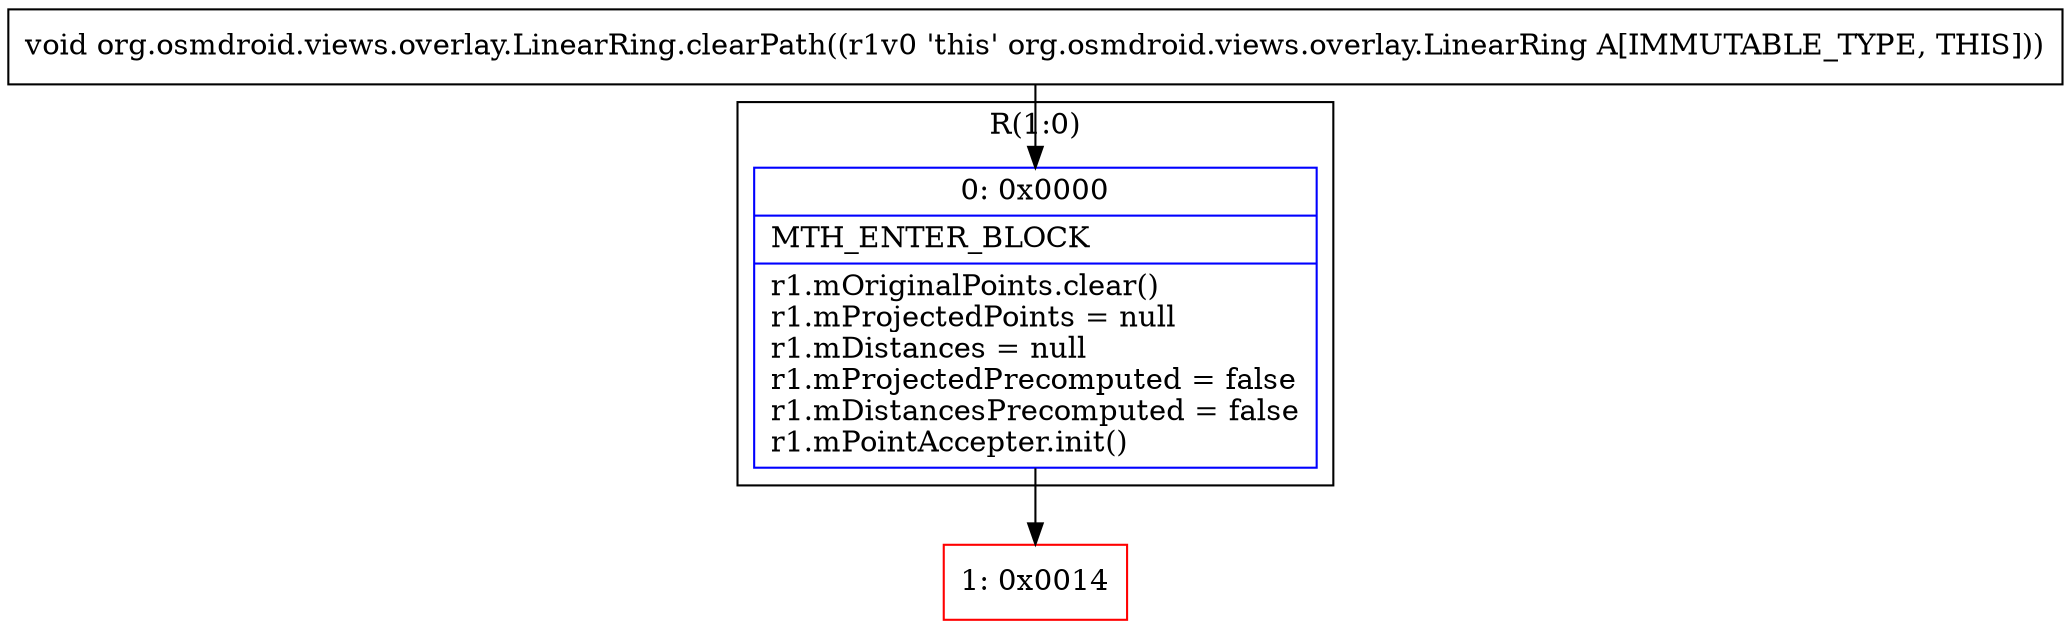 digraph "CFG fororg.osmdroid.views.overlay.LinearRing.clearPath()V" {
subgraph cluster_Region_1949752424 {
label = "R(1:0)";
node [shape=record,color=blue];
Node_0 [shape=record,label="{0\:\ 0x0000|MTH_ENTER_BLOCK\l|r1.mOriginalPoints.clear()\lr1.mProjectedPoints = null\lr1.mDistances = null\lr1.mProjectedPrecomputed = false\lr1.mDistancesPrecomputed = false\lr1.mPointAccepter.init()\l}"];
}
Node_1 [shape=record,color=red,label="{1\:\ 0x0014}"];
MethodNode[shape=record,label="{void org.osmdroid.views.overlay.LinearRing.clearPath((r1v0 'this' org.osmdroid.views.overlay.LinearRing A[IMMUTABLE_TYPE, THIS])) }"];
MethodNode -> Node_0;
Node_0 -> Node_1;
}

